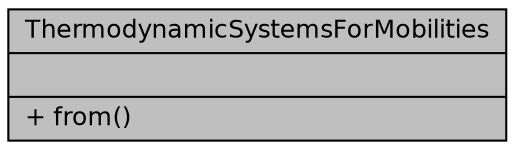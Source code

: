 digraph "ThermodynamicSystemsForMobilities"
{
  bgcolor="transparent";
  edge [fontname="Helvetica",fontsize="12",labelfontname="Helvetica",labelfontsize="12"];
  node [fontname="Helvetica",fontsize="12",shape=record];
  Node1 [label="{ThermodynamicSystemsForMobilities\n||+ from()\l}",height=0.2,width=0.4,color="black", fillcolor="grey75", style="filled", fontcolor="black"];
}
